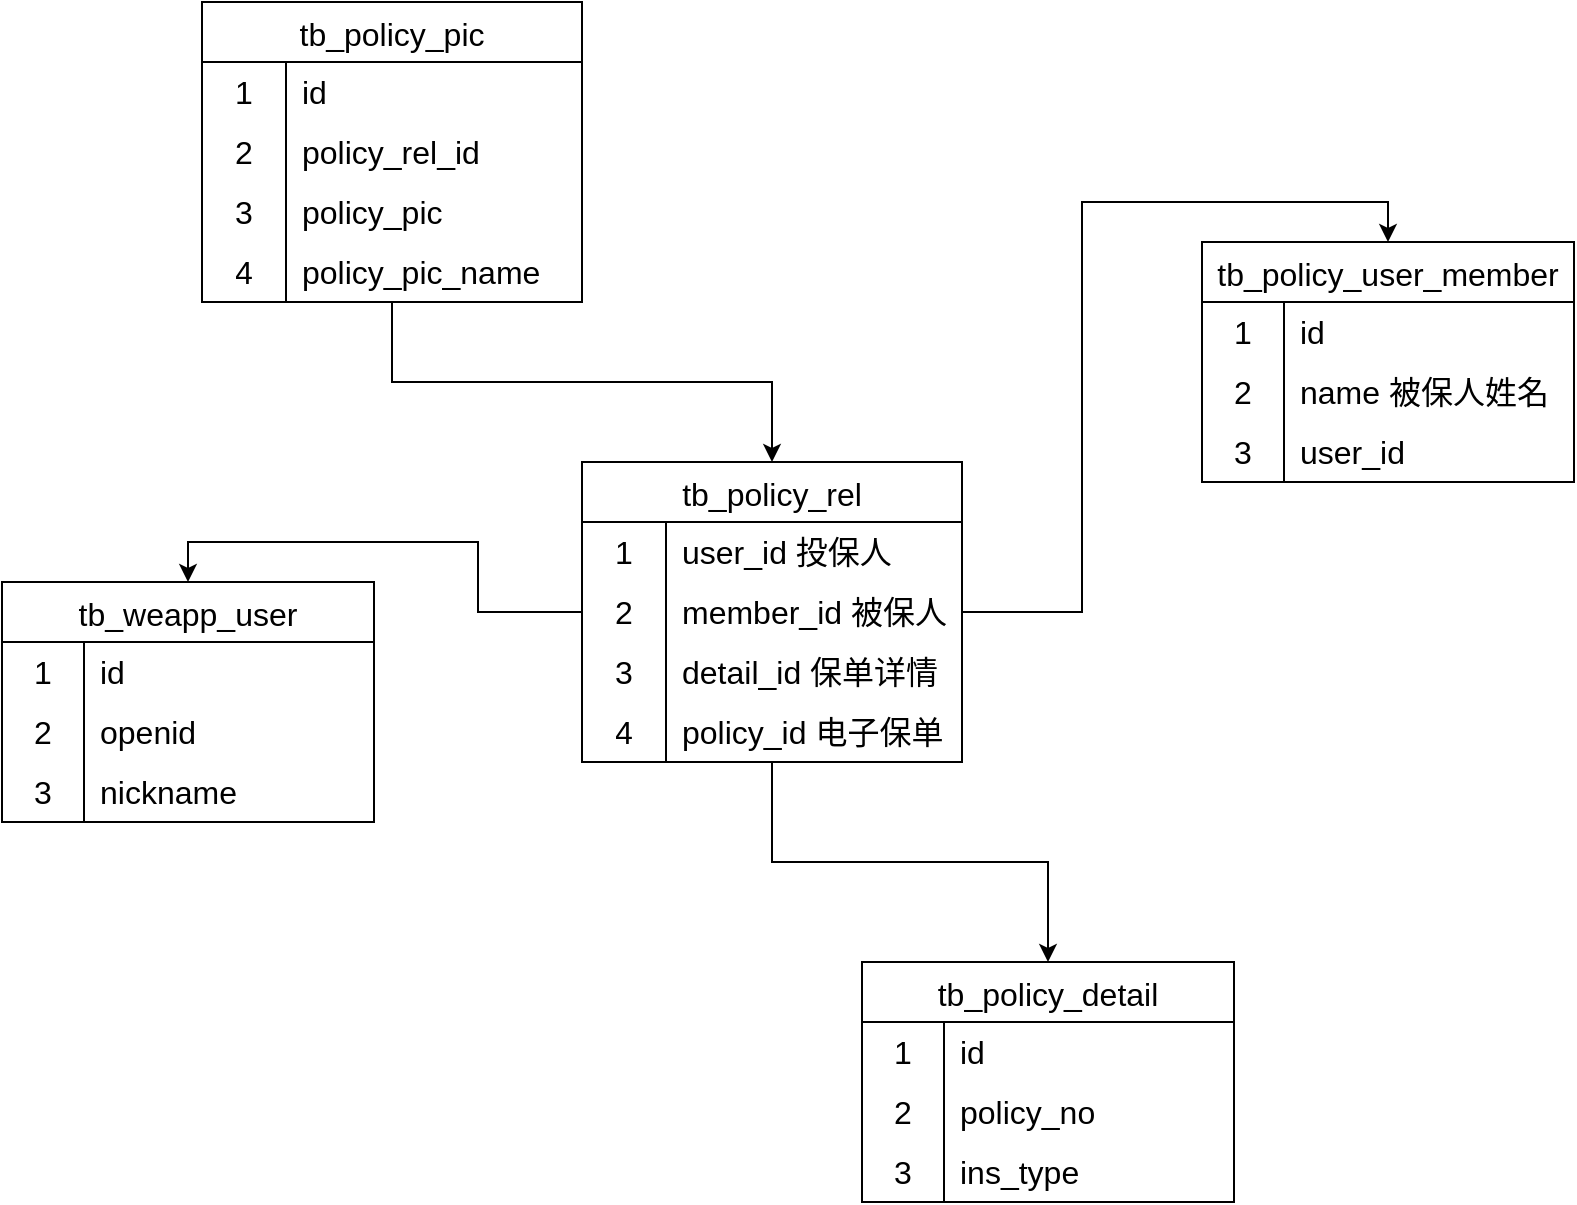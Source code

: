 <mxfile version="22.0.4" type="github">
  <diagram id="prtHgNgQTEPvFCAcTncT" name="Page-1">
    <mxGraphModel dx="1434" dy="790" grid="1" gridSize="10" guides="1" tooltips="1" connect="1" arrows="1" fold="1" page="1" pageScale="1" pageWidth="827" pageHeight="1169" math="0" shadow="0">
      <root>
        <mxCell id="0" />
        <mxCell id="1" parent="0" />
        <mxCell id="o9QMIviWaqzwO_FaFgC8-51" style="edgeStyle=orthogonalEdgeStyle;rounded=0;orthogonalLoop=1;jettySize=auto;html=1;entryX=0.5;entryY=0;entryDx=0;entryDy=0;" edge="1" parent="1" source="o9QMIviWaqzwO_FaFgC8-1" target="o9QMIviWaqzwO_FaFgC8-41">
          <mxGeometry relative="1" as="geometry" />
        </mxCell>
        <mxCell id="o9QMIviWaqzwO_FaFgC8-52" style="edgeStyle=orthogonalEdgeStyle;rounded=0;orthogonalLoop=1;jettySize=auto;html=1;entryX=0.5;entryY=0;entryDx=0;entryDy=0;" edge="1" parent="1" source="o9QMIviWaqzwO_FaFgC8-1" target="o9QMIviWaqzwO_FaFgC8-11">
          <mxGeometry relative="1" as="geometry" />
        </mxCell>
        <mxCell id="o9QMIviWaqzwO_FaFgC8-53" style="edgeStyle=orthogonalEdgeStyle;rounded=0;orthogonalLoop=1;jettySize=auto;html=1;" edge="1" parent="1" source="o9QMIviWaqzwO_FaFgC8-1" target="o9QMIviWaqzwO_FaFgC8-21">
          <mxGeometry relative="1" as="geometry" />
        </mxCell>
        <mxCell id="o9QMIviWaqzwO_FaFgC8-11" value="tb_policy_user_member" style="shape=table;startSize=30;container=1;collapsible=0;childLayout=tableLayout;fixedRows=1;rowLines=0;fontStyle=0;strokeColor=default;fontSize=16;" vertex="1" parent="1">
          <mxGeometry x="620" y="160" width="186" height="120" as="geometry" />
        </mxCell>
        <mxCell id="o9QMIviWaqzwO_FaFgC8-12" value="" style="shape=tableRow;horizontal=0;startSize=0;swimlaneHead=0;swimlaneBody=0;top=0;left=0;bottom=0;right=0;collapsible=0;dropTarget=0;fillColor=none;points=[[0,0.5],[1,0.5]];portConstraint=eastwest;strokeColor=inherit;fontSize=16;" vertex="1" parent="o9QMIviWaqzwO_FaFgC8-11">
          <mxGeometry y="30" width="186" height="30" as="geometry" />
        </mxCell>
        <mxCell id="o9QMIviWaqzwO_FaFgC8-13" value="1" style="shape=partialRectangle;html=1;whiteSpace=wrap;connectable=0;fillColor=none;top=0;left=0;bottom=0;right=0;overflow=hidden;pointerEvents=1;strokeColor=inherit;fontSize=16;" vertex="1" parent="o9QMIviWaqzwO_FaFgC8-12">
          <mxGeometry width="41" height="30" as="geometry">
            <mxRectangle width="41" height="30" as="alternateBounds" />
          </mxGeometry>
        </mxCell>
        <mxCell id="o9QMIviWaqzwO_FaFgC8-14" value="id" style="shape=partialRectangle;html=1;whiteSpace=wrap;connectable=0;fillColor=none;top=0;left=0;bottom=0;right=0;align=left;spacingLeft=6;overflow=hidden;strokeColor=inherit;fontSize=16;" vertex="1" parent="o9QMIviWaqzwO_FaFgC8-12">
          <mxGeometry x="41" width="145" height="30" as="geometry">
            <mxRectangle width="145" height="30" as="alternateBounds" />
          </mxGeometry>
        </mxCell>
        <mxCell id="o9QMIviWaqzwO_FaFgC8-15" value="" style="shape=tableRow;horizontal=0;startSize=0;swimlaneHead=0;swimlaneBody=0;top=0;left=0;bottom=0;right=0;collapsible=0;dropTarget=0;fillColor=none;points=[[0,0.5],[1,0.5]];portConstraint=eastwest;strokeColor=inherit;fontSize=16;" vertex="1" parent="o9QMIviWaqzwO_FaFgC8-11">
          <mxGeometry y="60" width="186" height="30" as="geometry" />
        </mxCell>
        <mxCell id="o9QMIviWaqzwO_FaFgC8-16" value="2" style="shape=partialRectangle;html=1;whiteSpace=wrap;connectable=0;fillColor=none;top=0;left=0;bottom=0;right=0;overflow=hidden;strokeColor=inherit;fontSize=16;" vertex="1" parent="o9QMIviWaqzwO_FaFgC8-15">
          <mxGeometry width="41" height="30" as="geometry">
            <mxRectangle width="41" height="30" as="alternateBounds" />
          </mxGeometry>
        </mxCell>
        <mxCell id="o9QMIviWaqzwO_FaFgC8-17" value="name 被保人姓名" style="shape=partialRectangle;html=1;whiteSpace=wrap;connectable=0;fillColor=none;top=0;left=0;bottom=0;right=0;align=left;spacingLeft=6;overflow=hidden;strokeColor=inherit;fontSize=16;" vertex="1" parent="o9QMIviWaqzwO_FaFgC8-15">
          <mxGeometry x="41" width="145" height="30" as="geometry">
            <mxRectangle width="145" height="30" as="alternateBounds" />
          </mxGeometry>
        </mxCell>
        <mxCell id="o9QMIviWaqzwO_FaFgC8-18" value="" style="shape=tableRow;horizontal=0;startSize=0;swimlaneHead=0;swimlaneBody=0;top=0;left=0;bottom=0;right=0;collapsible=0;dropTarget=0;fillColor=none;points=[[0,0.5],[1,0.5]];portConstraint=eastwest;strokeColor=inherit;fontSize=16;" vertex="1" parent="o9QMIviWaqzwO_FaFgC8-11">
          <mxGeometry y="90" width="186" height="30" as="geometry" />
        </mxCell>
        <mxCell id="o9QMIviWaqzwO_FaFgC8-19" value="3" style="shape=partialRectangle;html=1;whiteSpace=wrap;connectable=0;fillColor=none;top=0;left=0;bottom=0;right=0;overflow=hidden;strokeColor=inherit;fontSize=16;" vertex="1" parent="o9QMIviWaqzwO_FaFgC8-18">
          <mxGeometry width="41" height="30" as="geometry">
            <mxRectangle width="41" height="30" as="alternateBounds" />
          </mxGeometry>
        </mxCell>
        <mxCell id="o9QMIviWaqzwO_FaFgC8-20" value="user_id" style="shape=partialRectangle;html=1;whiteSpace=wrap;connectable=0;fillColor=none;top=0;left=0;bottom=0;right=0;align=left;spacingLeft=6;overflow=hidden;strokeColor=inherit;fontSize=16;" vertex="1" parent="o9QMIviWaqzwO_FaFgC8-18">
          <mxGeometry x="41" width="145" height="30" as="geometry">
            <mxRectangle width="145" height="30" as="alternateBounds" />
          </mxGeometry>
        </mxCell>
        <mxCell id="o9QMIviWaqzwO_FaFgC8-21" value="tb_policy_detail" style="shape=table;startSize=30;container=1;collapsible=0;childLayout=tableLayout;fixedRows=1;rowLines=0;fontStyle=0;strokeColor=default;fontSize=16;" vertex="1" parent="1">
          <mxGeometry x="450" y="520" width="186" height="120" as="geometry" />
        </mxCell>
        <mxCell id="o9QMIviWaqzwO_FaFgC8-22" value="" style="shape=tableRow;horizontal=0;startSize=0;swimlaneHead=0;swimlaneBody=0;top=0;left=0;bottom=0;right=0;collapsible=0;dropTarget=0;fillColor=none;points=[[0,0.5],[1,0.5]];portConstraint=eastwest;strokeColor=inherit;fontSize=16;" vertex="1" parent="o9QMIviWaqzwO_FaFgC8-21">
          <mxGeometry y="30" width="186" height="30" as="geometry" />
        </mxCell>
        <mxCell id="o9QMIviWaqzwO_FaFgC8-23" value="1" style="shape=partialRectangle;html=1;whiteSpace=wrap;connectable=0;fillColor=none;top=0;left=0;bottom=0;right=0;overflow=hidden;pointerEvents=1;strokeColor=inherit;fontSize=16;" vertex="1" parent="o9QMIviWaqzwO_FaFgC8-22">
          <mxGeometry width="41" height="30" as="geometry">
            <mxRectangle width="41" height="30" as="alternateBounds" />
          </mxGeometry>
        </mxCell>
        <mxCell id="o9QMIviWaqzwO_FaFgC8-24" value="id" style="shape=partialRectangle;html=1;whiteSpace=wrap;connectable=0;fillColor=none;top=0;left=0;bottom=0;right=0;align=left;spacingLeft=6;overflow=hidden;strokeColor=inherit;fontSize=16;" vertex="1" parent="o9QMIviWaqzwO_FaFgC8-22">
          <mxGeometry x="41" width="145" height="30" as="geometry">
            <mxRectangle width="145" height="30" as="alternateBounds" />
          </mxGeometry>
        </mxCell>
        <mxCell id="o9QMIviWaqzwO_FaFgC8-25" value="" style="shape=tableRow;horizontal=0;startSize=0;swimlaneHead=0;swimlaneBody=0;top=0;left=0;bottom=0;right=0;collapsible=0;dropTarget=0;fillColor=none;points=[[0,0.5],[1,0.5]];portConstraint=eastwest;strokeColor=inherit;fontSize=16;" vertex="1" parent="o9QMIviWaqzwO_FaFgC8-21">
          <mxGeometry y="60" width="186" height="30" as="geometry" />
        </mxCell>
        <mxCell id="o9QMIviWaqzwO_FaFgC8-26" value="2" style="shape=partialRectangle;html=1;whiteSpace=wrap;connectable=0;fillColor=none;top=0;left=0;bottom=0;right=0;overflow=hidden;strokeColor=inherit;fontSize=16;" vertex="1" parent="o9QMIviWaqzwO_FaFgC8-25">
          <mxGeometry width="41" height="30" as="geometry">
            <mxRectangle width="41" height="30" as="alternateBounds" />
          </mxGeometry>
        </mxCell>
        <mxCell id="o9QMIviWaqzwO_FaFgC8-27" value="policy_no" style="shape=partialRectangle;html=1;whiteSpace=wrap;connectable=0;fillColor=none;top=0;left=0;bottom=0;right=0;align=left;spacingLeft=6;overflow=hidden;strokeColor=inherit;fontSize=16;" vertex="1" parent="o9QMIviWaqzwO_FaFgC8-25">
          <mxGeometry x="41" width="145" height="30" as="geometry">
            <mxRectangle width="145" height="30" as="alternateBounds" />
          </mxGeometry>
        </mxCell>
        <mxCell id="o9QMIviWaqzwO_FaFgC8-28" value="" style="shape=tableRow;horizontal=0;startSize=0;swimlaneHead=0;swimlaneBody=0;top=0;left=0;bottom=0;right=0;collapsible=0;dropTarget=0;fillColor=none;points=[[0,0.5],[1,0.5]];portConstraint=eastwest;strokeColor=inherit;fontSize=16;" vertex="1" parent="o9QMIviWaqzwO_FaFgC8-21">
          <mxGeometry y="90" width="186" height="30" as="geometry" />
        </mxCell>
        <mxCell id="o9QMIviWaqzwO_FaFgC8-29" value="3" style="shape=partialRectangle;html=1;whiteSpace=wrap;connectable=0;fillColor=none;top=0;left=0;bottom=0;right=0;overflow=hidden;strokeColor=inherit;fontSize=16;" vertex="1" parent="o9QMIviWaqzwO_FaFgC8-28">
          <mxGeometry width="41" height="30" as="geometry">
            <mxRectangle width="41" height="30" as="alternateBounds" />
          </mxGeometry>
        </mxCell>
        <mxCell id="o9QMIviWaqzwO_FaFgC8-30" value="ins_type" style="shape=partialRectangle;html=1;whiteSpace=wrap;connectable=0;fillColor=none;top=0;left=0;bottom=0;right=0;align=left;spacingLeft=6;overflow=hidden;strokeColor=inherit;fontSize=16;" vertex="1" parent="o9QMIviWaqzwO_FaFgC8-28">
          <mxGeometry x="41" width="145" height="30" as="geometry">
            <mxRectangle width="145" height="30" as="alternateBounds" />
          </mxGeometry>
        </mxCell>
        <mxCell id="o9QMIviWaqzwO_FaFgC8-41" value="tb_weapp_user" style="shape=table;startSize=30;container=1;collapsible=0;childLayout=tableLayout;fixedRows=1;rowLines=0;fontStyle=0;strokeColor=default;fontSize=16;" vertex="1" parent="1">
          <mxGeometry x="20" y="330" width="186" height="120" as="geometry" />
        </mxCell>
        <mxCell id="o9QMIviWaqzwO_FaFgC8-42" value="" style="shape=tableRow;horizontal=0;startSize=0;swimlaneHead=0;swimlaneBody=0;top=0;left=0;bottom=0;right=0;collapsible=0;dropTarget=0;fillColor=none;points=[[0,0.5],[1,0.5]];portConstraint=eastwest;strokeColor=inherit;fontSize=16;" vertex="1" parent="o9QMIviWaqzwO_FaFgC8-41">
          <mxGeometry y="30" width="186" height="30" as="geometry" />
        </mxCell>
        <mxCell id="o9QMIviWaqzwO_FaFgC8-43" value="1" style="shape=partialRectangle;html=1;whiteSpace=wrap;connectable=0;fillColor=none;top=0;left=0;bottom=0;right=0;overflow=hidden;pointerEvents=1;strokeColor=inherit;fontSize=16;" vertex="1" parent="o9QMIviWaqzwO_FaFgC8-42">
          <mxGeometry width="41" height="30" as="geometry">
            <mxRectangle width="41" height="30" as="alternateBounds" />
          </mxGeometry>
        </mxCell>
        <mxCell id="o9QMIviWaqzwO_FaFgC8-44" value="id" style="shape=partialRectangle;html=1;whiteSpace=wrap;connectable=0;fillColor=none;top=0;left=0;bottom=0;right=0;align=left;spacingLeft=6;overflow=hidden;strokeColor=inherit;fontSize=16;" vertex="1" parent="o9QMIviWaqzwO_FaFgC8-42">
          <mxGeometry x="41" width="145" height="30" as="geometry">
            <mxRectangle width="145" height="30" as="alternateBounds" />
          </mxGeometry>
        </mxCell>
        <mxCell id="o9QMIviWaqzwO_FaFgC8-45" value="" style="shape=tableRow;horizontal=0;startSize=0;swimlaneHead=0;swimlaneBody=0;top=0;left=0;bottom=0;right=0;collapsible=0;dropTarget=0;fillColor=none;points=[[0,0.5],[1,0.5]];portConstraint=eastwest;strokeColor=inherit;fontSize=16;" vertex="1" parent="o9QMIviWaqzwO_FaFgC8-41">
          <mxGeometry y="60" width="186" height="30" as="geometry" />
        </mxCell>
        <mxCell id="o9QMIviWaqzwO_FaFgC8-46" value="2" style="shape=partialRectangle;html=1;whiteSpace=wrap;connectable=0;fillColor=none;top=0;left=0;bottom=0;right=0;overflow=hidden;strokeColor=inherit;fontSize=16;" vertex="1" parent="o9QMIviWaqzwO_FaFgC8-45">
          <mxGeometry width="41" height="30" as="geometry">
            <mxRectangle width="41" height="30" as="alternateBounds" />
          </mxGeometry>
        </mxCell>
        <mxCell id="o9QMIviWaqzwO_FaFgC8-47" value="openid" style="shape=partialRectangle;html=1;whiteSpace=wrap;connectable=0;fillColor=none;top=0;left=0;bottom=0;right=0;align=left;spacingLeft=6;overflow=hidden;strokeColor=inherit;fontSize=16;" vertex="1" parent="o9QMIviWaqzwO_FaFgC8-45">
          <mxGeometry x="41" width="145" height="30" as="geometry">
            <mxRectangle width="145" height="30" as="alternateBounds" />
          </mxGeometry>
        </mxCell>
        <mxCell id="o9QMIviWaqzwO_FaFgC8-48" value="" style="shape=tableRow;horizontal=0;startSize=0;swimlaneHead=0;swimlaneBody=0;top=0;left=0;bottom=0;right=0;collapsible=0;dropTarget=0;fillColor=none;points=[[0,0.5],[1,0.5]];portConstraint=eastwest;strokeColor=inherit;fontSize=16;" vertex="1" parent="o9QMIviWaqzwO_FaFgC8-41">
          <mxGeometry y="90" width="186" height="30" as="geometry" />
        </mxCell>
        <mxCell id="o9QMIviWaqzwO_FaFgC8-49" value="3" style="shape=partialRectangle;html=1;whiteSpace=wrap;connectable=0;fillColor=none;top=0;left=0;bottom=0;right=0;overflow=hidden;strokeColor=inherit;fontSize=16;" vertex="1" parent="o9QMIviWaqzwO_FaFgC8-48">
          <mxGeometry width="41" height="30" as="geometry">
            <mxRectangle width="41" height="30" as="alternateBounds" />
          </mxGeometry>
        </mxCell>
        <mxCell id="o9QMIviWaqzwO_FaFgC8-50" value="nickname" style="shape=partialRectangle;html=1;whiteSpace=wrap;connectable=0;fillColor=none;top=0;left=0;bottom=0;right=0;align=left;spacingLeft=6;overflow=hidden;strokeColor=inherit;fontSize=16;" vertex="1" parent="o9QMIviWaqzwO_FaFgC8-48">
          <mxGeometry x="41" width="145" height="30" as="geometry">
            <mxRectangle width="145" height="30" as="alternateBounds" />
          </mxGeometry>
        </mxCell>
        <mxCell id="o9QMIviWaqzwO_FaFgC8-1" value="tb_policy_rel" style="shape=table;startSize=30;container=1;collapsible=0;childLayout=tableLayout;fixedRows=1;rowLines=0;fontStyle=0;strokeColor=default;fontSize=16;" vertex="1" parent="1">
          <mxGeometry x="310" y="270" width="190" height="150" as="geometry" />
        </mxCell>
        <mxCell id="o9QMIviWaqzwO_FaFgC8-2" value="" style="shape=tableRow;horizontal=0;startSize=0;swimlaneHead=0;swimlaneBody=0;top=0;left=0;bottom=0;right=0;collapsible=0;dropTarget=0;fillColor=none;points=[[0,0.5],[1,0.5]];portConstraint=eastwest;strokeColor=inherit;fontSize=16;" vertex="1" parent="o9QMIviWaqzwO_FaFgC8-1">
          <mxGeometry y="30" width="190" height="30" as="geometry" />
        </mxCell>
        <mxCell id="o9QMIviWaqzwO_FaFgC8-3" value="1" style="shape=partialRectangle;html=1;whiteSpace=wrap;connectable=0;fillColor=none;top=0;left=0;bottom=0;right=0;overflow=hidden;pointerEvents=1;strokeColor=inherit;fontSize=16;" vertex="1" parent="o9QMIviWaqzwO_FaFgC8-2">
          <mxGeometry width="42" height="30" as="geometry">
            <mxRectangle width="42" height="30" as="alternateBounds" />
          </mxGeometry>
        </mxCell>
        <mxCell id="o9QMIviWaqzwO_FaFgC8-4" value="user_id 投保人" style="shape=partialRectangle;html=1;whiteSpace=wrap;connectable=0;fillColor=none;top=0;left=0;bottom=0;right=0;align=left;spacingLeft=6;overflow=hidden;strokeColor=inherit;fontSize=16;" vertex="1" parent="o9QMIviWaqzwO_FaFgC8-2">
          <mxGeometry x="42" width="148" height="30" as="geometry">
            <mxRectangle width="148" height="30" as="alternateBounds" />
          </mxGeometry>
        </mxCell>
        <mxCell id="o9QMIviWaqzwO_FaFgC8-5" value="" style="shape=tableRow;horizontal=0;startSize=0;swimlaneHead=0;swimlaneBody=0;top=0;left=0;bottom=0;right=0;collapsible=0;dropTarget=0;fillColor=none;points=[[0,0.5],[1,0.5]];portConstraint=eastwest;strokeColor=inherit;fontSize=16;" vertex="1" parent="o9QMIviWaqzwO_FaFgC8-1">
          <mxGeometry y="60" width="190" height="30" as="geometry" />
        </mxCell>
        <mxCell id="o9QMIviWaqzwO_FaFgC8-6" value="2" style="shape=partialRectangle;html=1;whiteSpace=wrap;connectable=0;fillColor=none;top=0;left=0;bottom=0;right=0;overflow=hidden;strokeColor=inherit;fontSize=16;" vertex="1" parent="o9QMIviWaqzwO_FaFgC8-5">
          <mxGeometry width="42" height="30" as="geometry">
            <mxRectangle width="42" height="30" as="alternateBounds" />
          </mxGeometry>
        </mxCell>
        <mxCell id="o9QMIviWaqzwO_FaFgC8-7" value="member_id 被保人" style="shape=partialRectangle;html=1;whiteSpace=wrap;connectable=0;fillColor=none;top=0;left=0;bottom=0;right=0;align=left;spacingLeft=6;overflow=hidden;strokeColor=inherit;fontSize=16;" vertex="1" parent="o9QMIviWaqzwO_FaFgC8-5">
          <mxGeometry x="42" width="148" height="30" as="geometry">
            <mxRectangle width="148" height="30" as="alternateBounds" />
          </mxGeometry>
        </mxCell>
        <mxCell id="o9QMIviWaqzwO_FaFgC8-8" value="" style="shape=tableRow;horizontal=0;startSize=0;swimlaneHead=0;swimlaneBody=0;top=0;left=0;bottom=0;right=0;collapsible=0;dropTarget=0;fillColor=none;points=[[0,0.5],[1,0.5]];portConstraint=eastwest;strokeColor=inherit;fontSize=16;" vertex="1" parent="o9QMIviWaqzwO_FaFgC8-1">
          <mxGeometry y="90" width="190" height="30" as="geometry" />
        </mxCell>
        <mxCell id="o9QMIviWaqzwO_FaFgC8-9" value="3" style="shape=partialRectangle;html=1;whiteSpace=wrap;connectable=0;fillColor=none;top=0;left=0;bottom=0;right=0;overflow=hidden;strokeColor=inherit;fontSize=16;" vertex="1" parent="o9QMIviWaqzwO_FaFgC8-8">
          <mxGeometry width="42" height="30" as="geometry">
            <mxRectangle width="42" height="30" as="alternateBounds" />
          </mxGeometry>
        </mxCell>
        <mxCell id="o9QMIviWaqzwO_FaFgC8-10" value="detail_id 保单详情" style="shape=partialRectangle;html=1;whiteSpace=wrap;connectable=0;fillColor=none;top=0;left=0;bottom=0;right=0;align=left;spacingLeft=6;overflow=hidden;strokeColor=inherit;fontSize=16;" vertex="1" parent="o9QMIviWaqzwO_FaFgC8-8">
          <mxGeometry x="42" width="148" height="30" as="geometry">
            <mxRectangle width="148" height="30" as="alternateBounds" />
          </mxGeometry>
        </mxCell>
        <mxCell id="o9QMIviWaqzwO_FaFgC8-54" value="" style="shape=tableRow;horizontal=0;startSize=0;swimlaneHead=0;swimlaneBody=0;top=0;left=0;bottom=0;right=0;collapsible=0;dropTarget=0;fillColor=none;points=[[0,0.5],[1,0.5]];portConstraint=eastwest;strokeColor=inherit;fontSize=16;" vertex="1" parent="o9QMIviWaqzwO_FaFgC8-1">
          <mxGeometry y="120" width="190" height="30" as="geometry" />
        </mxCell>
        <mxCell id="o9QMIviWaqzwO_FaFgC8-55" value="4" style="shape=partialRectangle;html=1;whiteSpace=wrap;connectable=0;fillColor=none;top=0;left=0;bottom=0;right=0;overflow=hidden;strokeColor=inherit;fontSize=16;" vertex="1" parent="o9QMIviWaqzwO_FaFgC8-54">
          <mxGeometry width="42" height="30" as="geometry">
            <mxRectangle width="42" height="30" as="alternateBounds" />
          </mxGeometry>
        </mxCell>
        <mxCell id="o9QMIviWaqzwO_FaFgC8-56" value="policy_id 电子保单" style="shape=partialRectangle;html=1;whiteSpace=wrap;connectable=0;fillColor=none;top=0;left=0;bottom=0;right=0;align=left;spacingLeft=6;overflow=hidden;strokeColor=inherit;fontSize=16;" vertex="1" parent="o9QMIviWaqzwO_FaFgC8-54">
          <mxGeometry x="42" width="148" height="30" as="geometry">
            <mxRectangle width="148" height="30" as="alternateBounds" />
          </mxGeometry>
        </mxCell>
        <mxCell id="o9QMIviWaqzwO_FaFgC8-71" style="edgeStyle=orthogonalEdgeStyle;rounded=0;orthogonalLoop=1;jettySize=auto;html=1;" edge="1" parent="1" source="o9QMIviWaqzwO_FaFgC8-57" target="o9QMIviWaqzwO_FaFgC8-1">
          <mxGeometry relative="1" as="geometry" />
        </mxCell>
        <mxCell id="o9QMIviWaqzwO_FaFgC8-57" value="tb_policy_pic" style="shape=table;startSize=30;container=1;collapsible=0;childLayout=tableLayout;fixedRows=1;rowLines=0;fontStyle=0;strokeColor=default;fontSize=16;" vertex="1" parent="1">
          <mxGeometry x="120" y="40" width="190" height="150" as="geometry" />
        </mxCell>
        <mxCell id="o9QMIviWaqzwO_FaFgC8-58" value="" style="shape=tableRow;horizontal=0;startSize=0;swimlaneHead=0;swimlaneBody=0;top=0;left=0;bottom=0;right=0;collapsible=0;dropTarget=0;fillColor=none;points=[[0,0.5],[1,0.5]];portConstraint=eastwest;strokeColor=inherit;fontSize=16;" vertex="1" parent="o9QMIviWaqzwO_FaFgC8-57">
          <mxGeometry y="30" width="190" height="30" as="geometry" />
        </mxCell>
        <mxCell id="o9QMIviWaqzwO_FaFgC8-59" value="1" style="shape=partialRectangle;html=1;whiteSpace=wrap;connectable=0;fillColor=none;top=0;left=0;bottom=0;right=0;overflow=hidden;pointerEvents=1;strokeColor=inherit;fontSize=16;" vertex="1" parent="o9QMIviWaqzwO_FaFgC8-58">
          <mxGeometry width="42" height="30" as="geometry">
            <mxRectangle width="42" height="30" as="alternateBounds" />
          </mxGeometry>
        </mxCell>
        <mxCell id="o9QMIviWaqzwO_FaFgC8-60" value="id" style="shape=partialRectangle;html=1;whiteSpace=wrap;connectable=0;fillColor=none;top=0;left=0;bottom=0;right=0;align=left;spacingLeft=6;overflow=hidden;strokeColor=inherit;fontSize=16;" vertex="1" parent="o9QMIviWaqzwO_FaFgC8-58">
          <mxGeometry x="42" width="148" height="30" as="geometry">
            <mxRectangle width="148" height="30" as="alternateBounds" />
          </mxGeometry>
        </mxCell>
        <mxCell id="o9QMIviWaqzwO_FaFgC8-61" value="" style="shape=tableRow;horizontal=0;startSize=0;swimlaneHead=0;swimlaneBody=0;top=0;left=0;bottom=0;right=0;collapsible=0;dropTarget=0;fillColor=none;points=[[0,0.5],[1,0.5]];portConstraint=eastwest;strokeColor=inherit;fontSize=16;" vertex="1" parent="o9QMIviWaqzwO_FaFgC8-57">
          <mxGeometry y="60" width="190" height="30" as="geometry" />
        </mxCell>
        <mxCell id="o9QMIviWaqzwO_FaFgC8-62" value="2" style="shape=partialRectangle;html=1;whiteSpace=wrap;connectable=0;fillColor=none;top=0;left=0;bottom=0;right=0;overflow=hidden;strokeColor=inherit;fontSize=16;" vertex="1" parent="o9QMIviWaqzwO_FaFgC8-61">
          <mxGeometry width="42" height="30" as="geometry">
            <mxRectangle width="42" height="30" as="alternateBounds" />
          </mxGeometry>
        </mxCell>
        <mxCell id="o9QMIviWaqzwO_FaFgC8-63" value="policy_rel_id" style="shape=partialRectangle;html=1;whiteSpace=wrap;connectable=0;fillColor=none;top=0;left=0;bottom=0;right=0;align=left;spacingLeft=6;overflow=hidden;strokeColor=inherit;fontSize=16;" vertex="1" parent="o9QMIviWaqzwO_FaFgC8-61">
          <mxGeometry x="42" width="148" height="30" as="geometry">
            <mxRectangle width="148" height="30" as="alternateBounds" />
          </mxGeometry>
        </mxCell>
        <mxCell id="o9QMIviWaqzwO_FaFgC8-64" value="" style="shape=tableRow;horizontal=0;startSize=0;swimlaneHead=0;swimlaneBody=0;top=0;left=0;bottom=0;right=0;collapsible=0;dropTarget=0;fillColor=none;points=[[0,0.5],[1,0.5]];portConstraint=eastwest;strokeColor=inherit;fontSize=16;" vertex="1" parent="o9QMIviWaqzwO_FaFgC8-57">
          <mxGeometry y="90" width="190" height="30" as="geometry" />
        </mxCell>
        <mxCell id="o9QMIviWaqzwO_FaFgC8-65" value="3" style="shape=partialRectangle;html=1;whiteSpace=wrap;connectable=0;fillColor=none;top=0;left=0;bottom=0;right=0;overflow=hidden;strokeColor=inherit;fontSize=16;" vertex="1" parent="o9QMIviWaqzwO_FaFgC8-64">
          <mxGeometry width="42" height="30" as="geometry">
            <mxRectangle width="42" height="30" as="alternateBounds" />
          </mxGeometry>
        </mxCell>
        <mxCell id="o9QMIviWaqzwO_FaFgC8-66" value="policy_pic" style="shape=partialRectangle;html=1;whiteSpace=wrap;connectable=0;fillColor=none;top=0;left=0;bottom=0;right=0;align=left;spacingLeft=6;overflow=hidden;strokeColor=inherit;fontSize=16;" vertex="1" parent="o9QMIviWaqzwO_FaFgC8-64">
          <mxGeometry x="42" width="148" height="30" as="geometry">
            <mxRectangle width="148" height="30" as="alternateBounds" />
          </mxGeometry>
        </mxCell>
        <mxCell id="o9QMIviWaqzwO_FaFgC8-67" value="" style="shape=tableRow;horizontal=0;startSize=0;swimlaneHead=0;swimlaneBody=0;top=0;left=0;bottom=0;right=0;collapsible=0;dropTarget=0;fillColor=none;points=[[0,0.5],[1,0.5]];portConstraint=eastwest;strokeColor=inherit;fontSize=16;" vertex="1" parent="o9QMIviWaqzwO_FaFgC8-57">
          <mxGeometry y="120" width="190" height="30" as="geometry" />
        </mxCell>
        <mxCell id="o9QMIviWaqzwO_FaFgC8-68" value="4" style="shape=partialRectangle;html=1;whiteSpace=wrap;connectable=0;fillColor=none;top=0;left=0;bottom=0;right=0;overflow=hidden;strokeColor=inherit;fontSize=16;" vertex="1" parent="o9QMIviWaqzwO_FaFgC8-67">
          <mxGeometry width="42" height="30" as="geometry">
            <mxRectangle width="42" height="30" as="alternateBounds" />
          </mxGeometry>
        </mxCell>
        <mxCell id="o9QMIviWaqzwO_FaFgC8-69" value="policy_pic_name" style="shape=partialRectangle;html=1;whiteSpace=wrap;connectable=0;fillColor=none;top=0;left=0;bottom=0;right=0;align=left;spacingLeft=6;overflow=hidden;strokeColor=inherit;fontSize=16;" vertex="1" parent="o9QMIviWaqzwO_FaFgC8-67">
          <mxGeometry x="42" width="148" height="30" as="geometry">
            <mxRectangle width="148" height="30" as="alternateBounds" />
          </mxGeometry>
        </mxCell>
      </root>
    </mxGraphModel>
  </diagram>
</mxfile>
